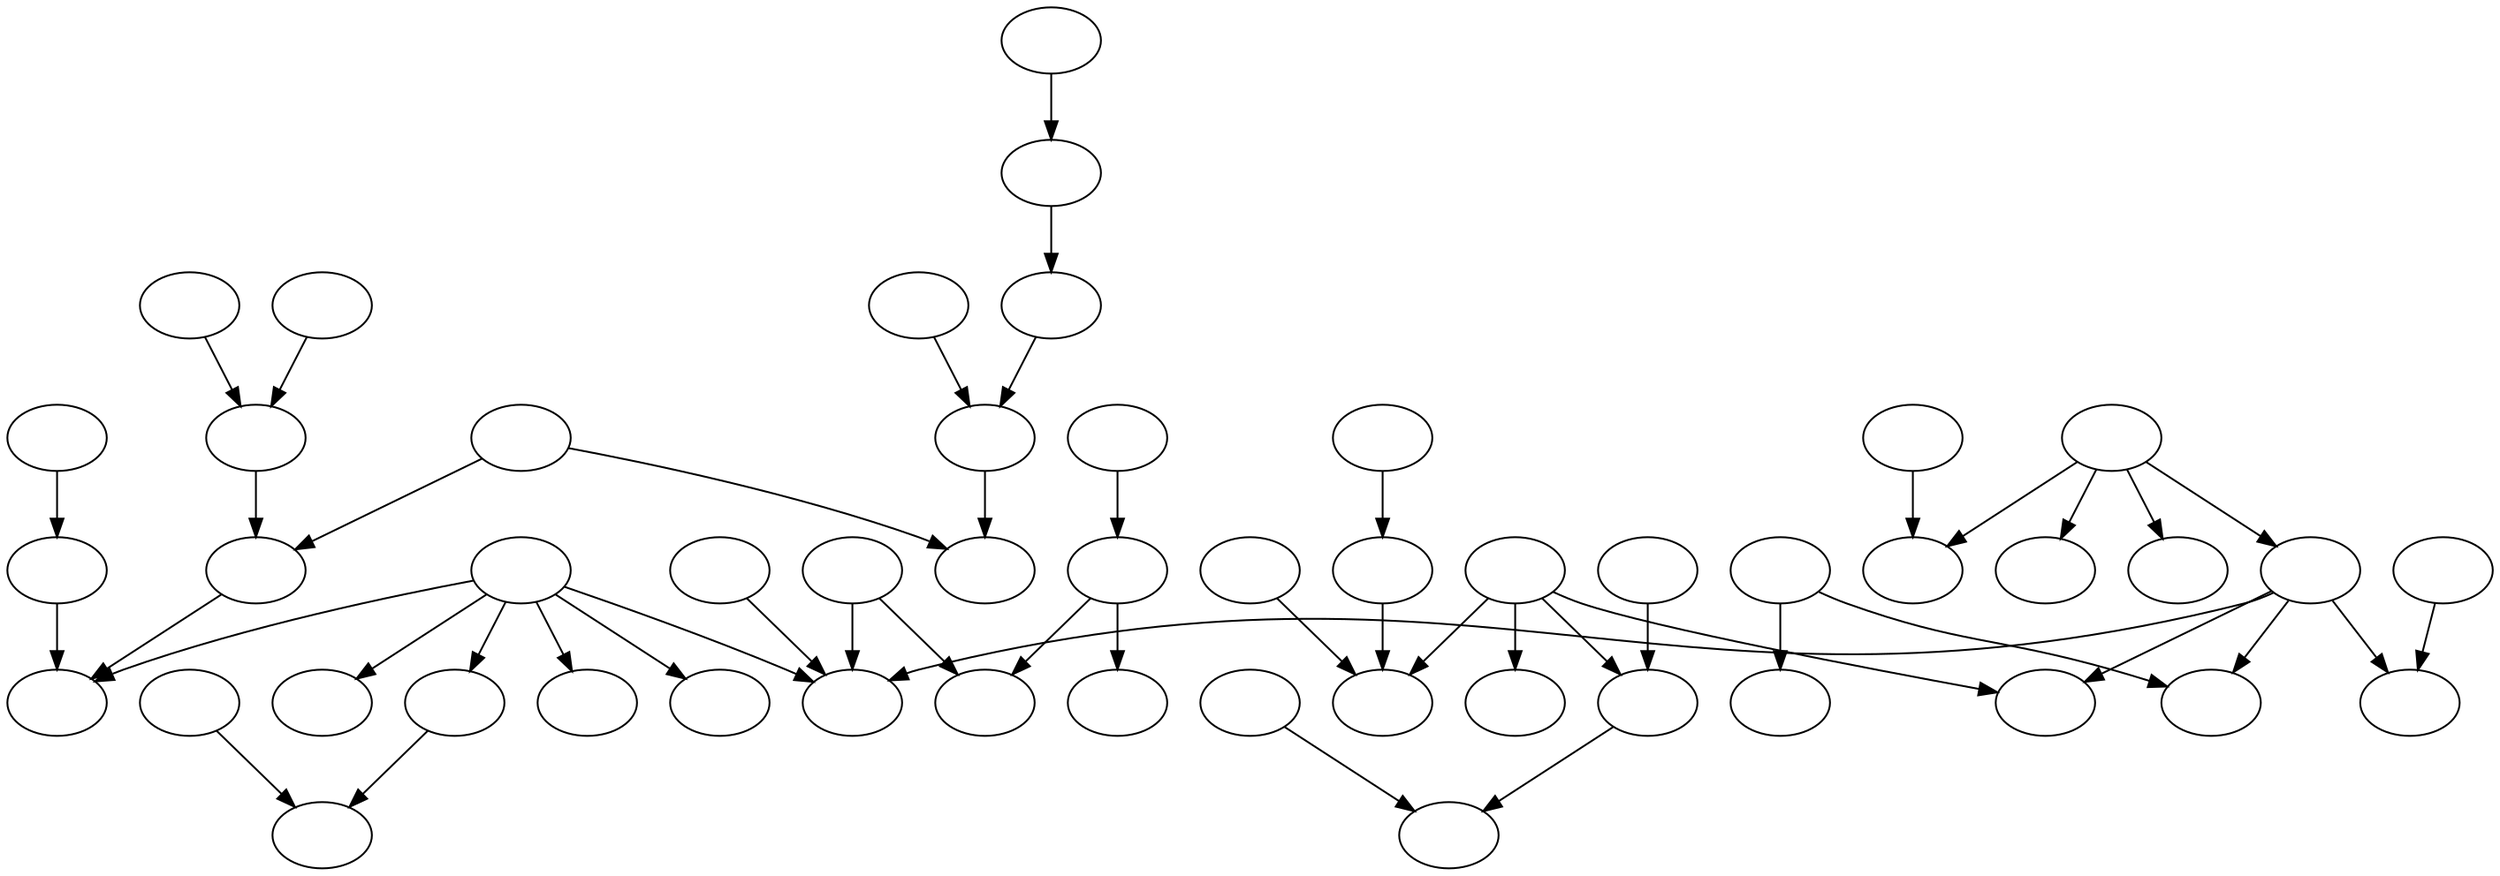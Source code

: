 digraph {
	"../prueba/9326871.10.jpg" [
		image = "../prueba/9326871.10.jpg",
		label = ""
	];
	"../prueba/9326871.11.jpg" [
		image = "../prueba/9326871.11.jpg",
		label = ""
	];
	"../prueba/9326871.12.jpg" [
		image = "../prueba/9326871.12.jpg",
		label = ""
	];
	"../prueba/9326871.13.jpg" [
		image = "../prueba/9326871.13.jpg",
		label = ""
	];
	"../prueba/9326871.14.jpg" [
		image = "../prueba/9326871.14.jpg",
		label = ""
	];
	"../prueba/9326871.15.jpg" [
		image = "../prueba/9326871.15.jpg",
		label = ""
	];
	"../prueba/9326871.16.jpg" [
		image = "../prueba/9326871.16.jpg",
		label = ""
	];
	"../prueba/9326871.18.jpg" [
		image = "../prueba/9326871.18.jpg",
		label = ""
	];
	"../prueba/9326871.19.jpg" [
		image = "../prueba/9326871.19.jpg",
		label = ""
	];
	"../prueba/9326871.1.jpg" [
		image = "../prueba/9326871.1.jpg",
		label = ""
	];
	"../prueba/9326871.20.jpg" [
		image = "../prueba/9326871.20.jpg",
		label = ""
	];
	"../prueba/9326871.2.jpg" [
		image = "../prueba/9326871.2.jpg",
		label = ""
	];
	"../prueba/9326871.3.jpg" [
		image = "../prueba/9326871.3.jpg",
		label = ""
	];
	"../prueba/9326871.5.jpg" [
		image = "../prueba/9326871.5.jpg",
		label = ""
	];
	"../prueba/9326871.7.jpg" [
		image = "../prueba/9326871.7.jpg",
		label = ""
	];
	"../prueba/9326871.8.jpg" [
		image = "../prueba/9326871.8.jpg",
		label = ""
	];
	"../prueba/9332898.11.jpg" [
		image = "../prueba/9332898.11.jpg",
		label = ""
	];
	"../prueba/9332898.12.jpg" [
		image = "../prueba/9332898.12.jpg",
		label = ""
	];
	"../prueba/9332898.13.jpg" [
		image = "../prueba/9332898.13.jpg",
		label = ""
	];
	"../prueba/9332898.14.jpg" [
		image = "../prueba/9332898.14.jpg",
		label = ""
	];
	"../prueba/9332898.15.jpg" [
		image = "../prueba/9332898.15.jpg",
		label = ""
	];
	"../prueba/9332898.17.jpg" [
		image = "../prueba/9332898.17.jpg",
		label = ""
	];
	"../prueba/9332898.18.jpg" [
		image = "../prueba/9332898.18.jpg",
		label = ""
	];
	"../prueba/9332898.19.jpg" [
		image = "../prueba/9332898.19.jpg",
		label = ""
	];
	"../prueba/9332898.2.jpg" [
		image = "../prueba/9332898.2.jpg",
		label = ""
	];
	"../prueba/9332898.4.jpg" [
		image = "../prueba/9332898.4.jpg",
		label = ""
	];
	"../prueba/9332898.5.jpg" [
		image = "../prueba/9332898.5.jpg",
		label = ""
	];
	"../prueba/9332898.6.jpg" [
		image = "../prueba/9332898.6.jpg",
		label = ""
	];
	"../prueba/9332898.7.jpg" [
		image = "../prueba/9332898.7.jpg",
		label = ""
	];
	"../prueba/9332898.8.jpg" [
		image = "../prueba/9332898.8.jpg",
		label = ""
	];
	"../prueba/9332898.9.jpg" [
		image = "../prueba/9332898.9.jpg",
		label = ""
	];
	"../prueba/9336923.10.jpg" [
		image = "../prueba/9336923.10.jpg",
		label = ""
	];
	"../prueba/9336923.11.jpg" [
		image = "../prueba/9336923.11.jpg",
		label = ""
	];
	"../prueba/9336923.14.jpg" [
		image = "../prueba/9336923.14.jpg",
		label = ""
	];
	"../prueba/9336923.15.jpg" [
		image = "../prueba/9336923.15.jpg",
		label = ""
	];
	"../prueba/9336923.16.jpg" [
		image = "../prueba/9336923.16.jpg",
		label = ""
	];
	"../prueba/9336923.18.jpg" [
		image = "../prueba/9336923.18.jpg",
		label = ""
	];
	"../prueba/9336923.1.jpg" [
		image = "../prueba/9336923.1.jpg",
		label = ""
	];
	"../prueba/9336923.20.jpg" [
		image = "../prueba/9336923.20.jpg",
		label = ""
	];
	"../prueba/9336923.2.jpg" [
		image = "../prueba/9336923.2.jpg",
		label = ""
	];
	"../prueba/9336923.4.jpg" [
		image = "../prueba/9336923.4.jpg",
		label = ""
	];
	"../prueba/9336923.5.jpg" [
		image = "../prueba/9336923.5.jpg",
		label = ""
	];
	"../prueba/9336923.8.jpg" [
		image = "../prueba/9336923.8.jpg",
		label = ""
	];
	"../prueba/9338446.10.jpg" [
		image = "../prueba/9338446.10.jpg",
		label = ""
	];
	"../prueba/9338446.2.jpg" [
		image = "../prueba/9338446.2.jpg",
		label = ""
	];
	"../prueba/9338446.3.jpg" [
		image = "../prueba/9338446.3.jpg",
		label = ""
	];
	"../prueba/9338446.5.jpg" [
		image = "../prueba/9338446.5.jpg",
		label = ""
	];
	"../prueba/9338446.7.jpg" [
		image = "../prueba/9338446.7.jpg",
		label = ""
	];
	"../prueba/9338446.8.jpg" [
		image = "../prueba/9338446.8.jpg",
		label = ""
	];
	"../prueba/9338446.9.jpg" [
		image = "../prueba/9338446.9.jpg",
		label = ""
	];
	"../prueba/9326871.10.jpg" -> "../prueba/9326871.1.jpg"
	"../prueba/9326871.11.jpg" -> "../prueba/9332898.4.jpg"
	"../prueba/9326871.14.jpg" -> "../prueba/9326871.8.jpg"
	"../prueba/9338446.8.jpg" -> "../prueba/9338446.9.jpg"
	"../prueba/9338446.7.jpg" -> "../prueba/9338446.8.jpg"
	"../prueba/9336923.5.jpg" -> "../prueba/9338446.3.jpg"
	"../prueba/9336923.20.jpg" -> "../prueba/9336923.4.jpg"
	"../prueba/9332898.12.jpg" -> "../prueba/9336923.14.jpg"
	"../prueba/9332898.11.jpg" -> "../prueba/9336923.14.jpg"
	"../prueba/9326871.8.jpg" -> "../prueba/9336923.15.jpg"
	"../prueba/9332898.5.jpg" -> "../prueba/9338446.5.jpg"
	"../prueba/9332898.5.jpg" -> "../prueba/9338446.3.jpg"
	"../prueba/9332898.5.jpg" -> "../prueba/9338446.2.jpg"
	"../prueba/9332898.5.jpg" -> "../prueba/9336923.8.jpg"
	"../prueba/9332898.5.jpg" -> "../prueba/9336923.20.jpg"
	"../prueba/9332898.5.jpg" -> "../prueba/9332898.9.jpg"
	"../prueba/9332898.2.jpg" -> "../prueba/9332898.8.jpg"
	"../prueba/9326871.20.jpg" -> "../prueba/9332898.18.jpg"
	"../prueba/9326871.20.jpg" -> "../prueba/9332898.17.jpg"
	"../prueba/9326871.20.jpg" -> "../prueba/9332898.15.jpg"
	"../prueba/9326871.20.jpg" -> "../prueba/9326871.7.jpg"
	"../prueba/9326871.1.jpg" -> "../prueba/9338446.3.jpg"
	"../prueba/9326871.19.jpg" -> "../prueba/9336923.1.jpg"
	"../prueba/9336923.14.jpg" -> "../prueba/9336923.5.jpg"
	"../prueba/9336923.11.jpg" -> "../prueba/9338446.9.jpg"
	"../prueba/9336923.11.jpg" -> "../prueba/9336923.5.jpg"
	"../prueba/9332898.8.jpg" -> "../prueba/9338446.7.jpg"
	"../prueba/9326871.5.jpg" -> "../prueba/9336923.2.jpg"
	"../prueba/9326871.5.jpg" -> "../prueba/9336923.1.jpg"
	"../prueba/9326871.5.jpg" -> "../prueba/9336923.16.jpg"
	"../prueba/9326871.5.jpg" -> "../prueba/9332898.19.jpg"
	"../prueba/9326871.2.jpg" -> "../prueba/9338446.8.jpg"
	"../prueba/9332898.17.jpg" -> "../prueba/9338446.10.jpg"
	"../prueba/9332898.17.jpg" -> "../prueba/9336923.8.jpg"
	"../prueba/9332898.17.jpg" -> "../prueba/9336923.2.jpg"
	"../prueba/9332898.17.jpg" -> "../prueba/9332898.6.jpg"
	"../prueba/9332898.14.jpg" -> "../prueba/9336923.18.jpg"
	"../prueba/9326871.18.jpg" -> "../prueba/9326871.7.jpg"
	"../prueba/9326871.16.jpg" -> "../prueba/9336923.4.jpg"
	"../prueba/9326871.15.jpg" -> "../prueba/9336923.16.jpg"
	"../prueba/9326871.12.jpg" -> "../prueba/9336923.8.jpg"
	"../prueba/9326871.12.jpg" -> "../prueba/9336923.15.jpg"
	"../prueba/9326871.13.jpg" -> "../prueba/9332898.7.jpg"
	"../prueba/9326871.13.jpg" -> "../prueba/9332898.6.jpg"
	"../prueba/9336923.16.jpg" -> "../prueba/9336923.18.jpg"
	"../prueba/9332898.4.jpg" -> "../prueba/9336923.1.jpg"
	"../prueba/9336923.10.jpg" -> "../prueba/9336923.8.jpg"
	"../prueba/9326871.3.jpg" -> "../prueba/9338446.10.jpg"
	"../prueba/9326871.8.jpg" -> "../prueba/9332898.13.jpg"
}